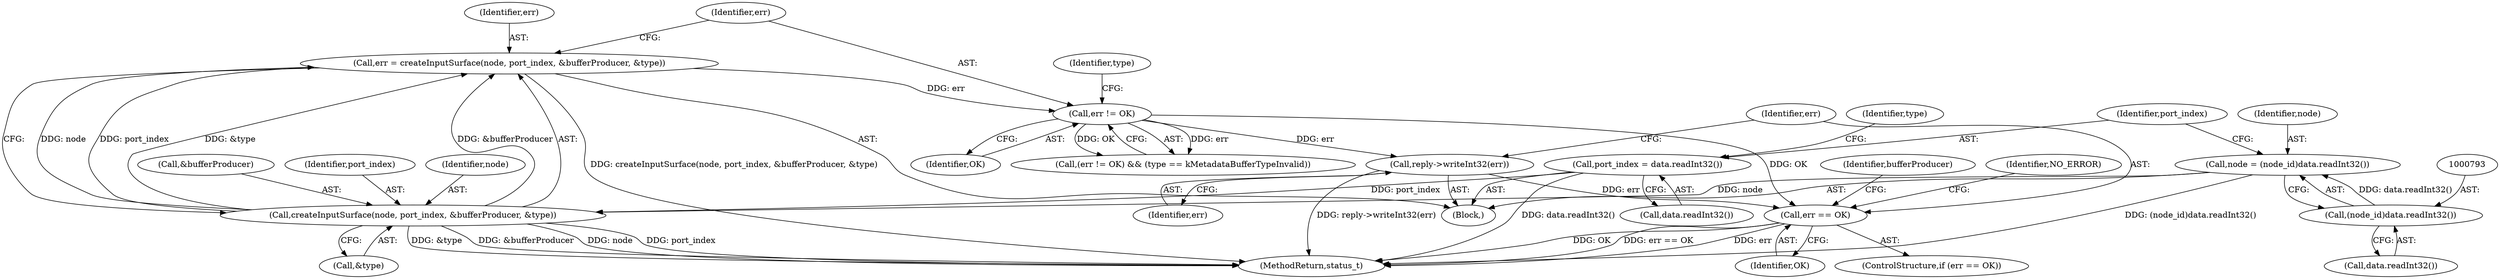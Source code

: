 digraph "0_Android_0bb5ced60304da7f61478ffd359e7ba65d72f181@API" {
"1000828" [label="(Call,reply->writeInt32(err))"];
"1000816" [label="(Call,err != OK)"];
"1000805" [label="(Call,err = createInputSurface(node, port_index, &bufferProducer, &type))"];
"1000807" [label="(Call,createInputSurface(node, port_index, &bufferProducer, &type))"];
"1000790" [label="(Call,node = (node_id)data.readInt32())"];
"1000792" [label="(Call,(node_id)data.readInt32())"];
"1000796" [label="(Call,port_index = data.readInt32())"];
"1000831" [label="(Call,err == OK)"];
"1000791" [label="(Identifier,node)"];
"1000796" [label="(Call,port_index = data.readInt32())"];
"1000784" [label="(Block,)"];
"1000828" [label="(Call,reply->writeInt32(err))"];
"1000798" [label="(Call,data.readInt32())"];
"1000810" [label="(Call,&bufferProducer)"];
"1000837" [label="(Identifier,bufferProducer)"];
"1000817" [label="(Identifier,err)"];
"1000833" [label="(Identifier,OK)"];
"1000839" [label="(Identifier,NO_ERROR)"];
"1000829" [label="(Identifier,err)"];
"1000816" [label="(Call,err != OK)"];
"1000820" [label="(Identifier,type)"];
"1000792" [label="(Call,(node_id)data.readInt32())"];
"1000805" [label="(Call,err = createInputSurface(node, port_index, &bufferProducer, &type))"];
"1000809" [label="(Identifier,port_index)"];
"1000790" [label="(Call,node = (node_id)data.readInt32())"];
"1000831" [label="(Call,err == OK)"];
"1000808" [label="(Identifier,node)"];
"1000806" [label="(Identifier,err)"];
"1000818" [label="(Identifier,OK)"];
"1000815" [label="(Call,(err != OK) && (type == kMetadataBufferTypeInvalid))"];
"1000807" [label="(Call,createInputSurface(node, port_index, &bufferProducer, &type))"];
"1000832" [label="(Identifier,err)"];
"1000812" [label="(Call,&type)"];
"1000830" [label="(ControlStructure,if (err == OK))"];
"1000802" [label="(Identifier,type)"];
"1000797" [label="(Identifier,port_index)"];
"1001353" [label="(MethodReturn,status_t)"];
"1000794" [label="(Call,data.readInt32())"];
"1000828" -> "1000784"  [label="AST: "];
"1000828" -> "1000829"  [label="CFG: "];
"1000829" -> "1000828"  [label="AST: "];
"1000832" -> "1000828"  [label="CFG: "];
"1000828" -> "1001353"  [label="DDG: reply->writeInt32(err)"];
"1000816" -> "1000828"  [label="DDG: err"];
"1000828" -> "1000831"  [label="DDG: err"];
"1000816" -> "1000815"  [label="AST: "];
"1000816" -> "1000818"  [label="CFG: "];
"1000817" -> "1000816"  [label="AST: "];
"1000818" -> "1000816"  [label="AST: "];
"1000820" -> "1000816"  [label="CFG: "];
"1000815" -> "1000816"  [label="CFG: "];
"1000816" -> "1000815"  [label="DDG: err"];
"1000816" -> "1000815"  [label="DDG: OK"];
"1000805" -> "1000816"  [label="DDG: err"];
"1000816" -> "1000831"  [label="DDG: OK"];
"1000805" -> "1000784"  [label="AST: "];
"1000805" -> "1000807"  [label="CFG: "];
"1000806" -> "1000805"  [label="AST: "];
"1000807" -> "1000805"  [label="AST: "];
"1000817" -> "1000805"  [label="CFG: "];
"1000805" -> "1001353"  [label="DDG: createInputSurface(node, port_index, &bufferProducer, &type)"];
"1000807" -> "1000805"  [label="DDG: node"];
"1000807" -> "1000805"  [label="DDG: port_index"];
"1000807" -> "1000805"  [label="DDG: &bufferProducer"];
"1000807" -> "1000805"  [label="DDG: &type"];
"1000807" -> "1000812"  [label="CFG: "];
"1000808" -> "1000807"  [label="AST: "];
"1000809" -> "1000807"  [label="AST: "];
"1000810" -> "1000807"  [label="AST: "];
"1000812" -> "1000807"  [label="AST: "];
"1000807" -> "1001353"  [label="DDG: &bufferProducer"];
"1000807" -> "1001353"  [label="DDG: node"];
"1000807" -> "1001353"  [label="DDG: port_index"];
"1000807" -> "1001353"  [label="DDG: &type"];
"1000790" -> "1000807"  [label="DDG: node"];
"1000796" -> "1000807"  [label="DDG: port_index"];
"1000790" -> "1000784"  [label="AST: "];
"1000790" -> "1000792"  [label="CFG: "];
"1000791" -> "1000790"  [label="AST: "];
"1000792" -> "1000790"  [label="AST: "];
"1000797" -> "1000790"  [label="CFG: "];
"1000790" -> "1001353"  [label="DDG: (node_id)data.readInt32()"];
"1000792" -> "1000790"  [label="DDG: data.readInt32()"];
"1000792" -> "1000794"  [label="CFG: "];
"1000793" -> "1000792"  [label="AST: "];
"1000794" -> "1000792"  [label="AST: "];
"1000796" -> "1000784"  [label="AST: "];
"1000796" -> "1000798"  [label="CFG: "];
"1000797" -> "1000796"  [label="AST: "];
"1000798" -> "1000796"  [label="AST: "];
"1000802" -> "1000796"  [label="CFG: "];
"1000796" -> "1001353"  [label="DDG: data.readInt32()"];
"1000831" -> "1000830"  [label="AST: "];
"1000831" -> "1000833"  [label="CFG: "];
"1000832" -> "1000831"  [label="AST: "];
"1000833" -> "1000831"  [label="AST: "];
"1000837" -> "1000831"  [label="CFG: "];
"1000839" -> "1000831"  [label="CFG: "];
"1000831" -> "1001353"  [label="DDG: err"];
"1000831" -> "1001353"  [label="DDG: OK"];
"1000831" -> "1001353"  [label="DDG: err == OK"];
}
